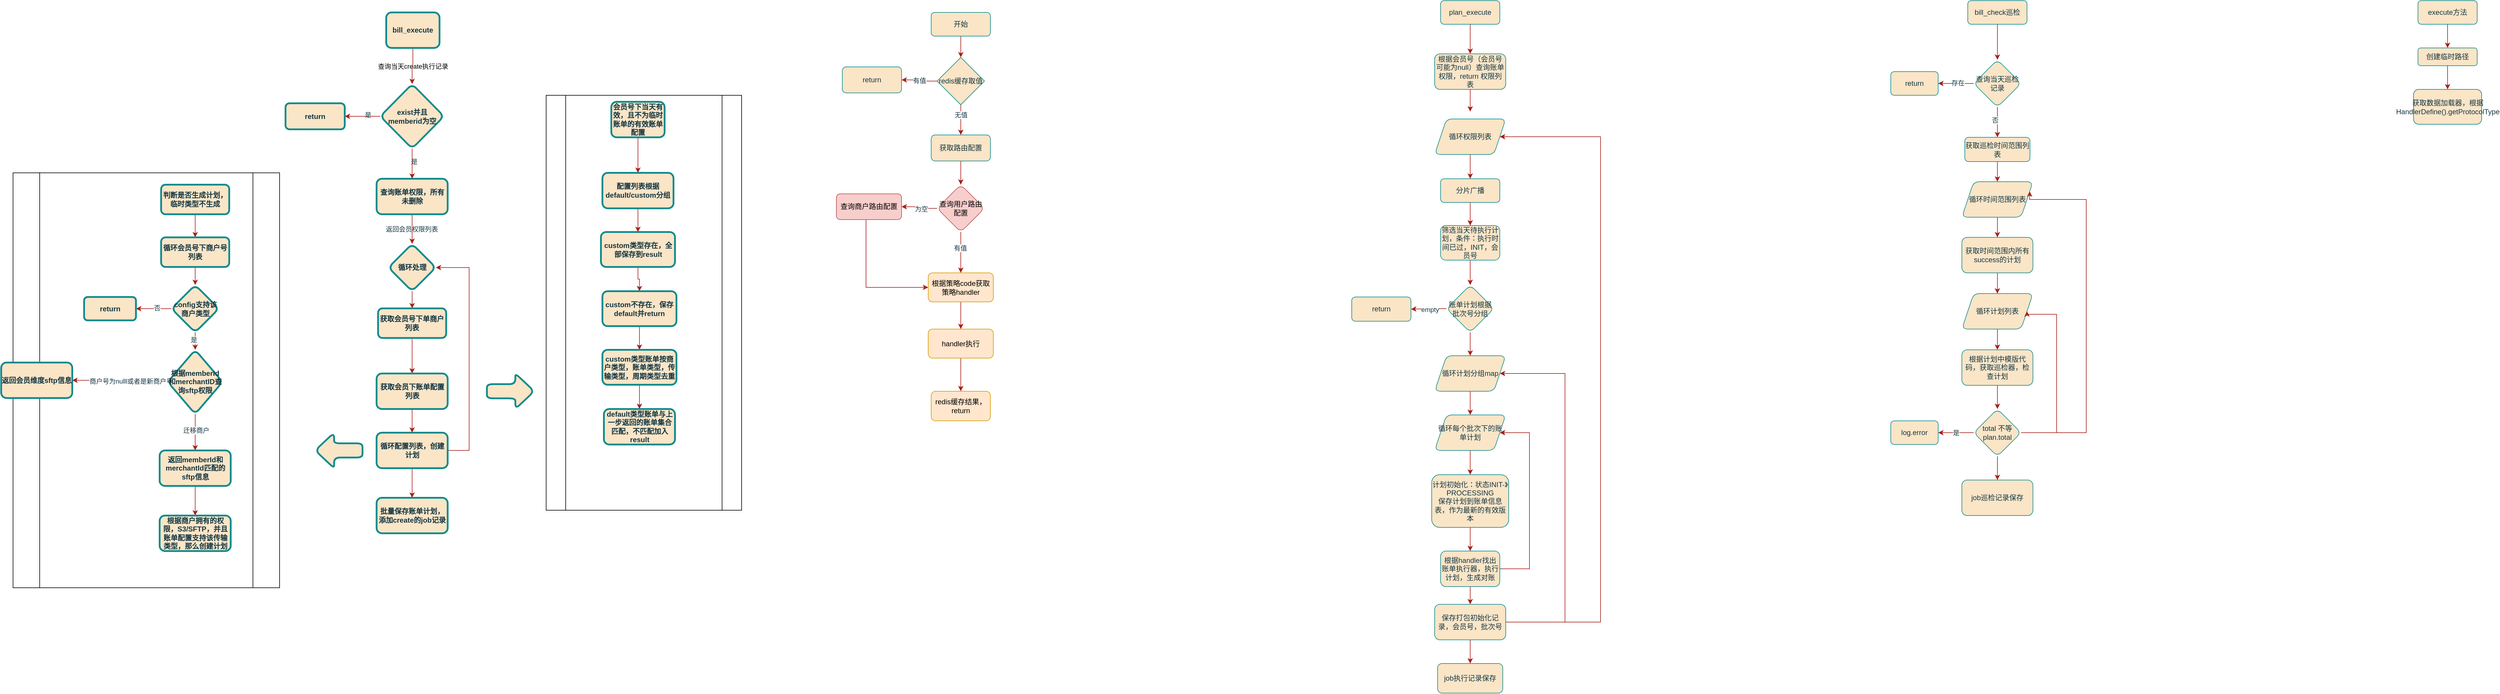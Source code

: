 <mxfile version="20.8.15" type="github">
  <diagram name="Page-1" id="c7558073-3199-34d8-9f00-42111426c3f3">
    <mxGraphModel dx="1026" dy="661" grid="1" gridSize="10" guides="1" tooltips="1" connect="1" arrows="1" fold="1" page="1" pageScale="1" pageWidth="10000" pageHeight="10000" background="none" math="0" shadow="0">
      <root>
        <mxCell id="0" />
        <mxCell id="1" parent="0" />
        <mxCell id="Z9Bw9MqwhjAggTPwWbrQ-98" value="查询当天create执行记录" style="edgeStyle=orthogonalEdgeStyle;rounded=1;orthogonalLoop=1;jettySize=auto;html=1;labelBackgroundColor=none;strokeColor=#A8201A;fontColor=default;" edge="1" parent="1" source="Z9Bw9MqwhjAggTPwWbrQ-96" target="Z9Bw9MqwhjAggTPwWbrQ-97">
          <mxGeometry relative="1" as="geometry" />
        </mxCell>
        <mxCell id="Z9Bw9MqwhjAggTPwWbrQ-96" value="bill_execute" style="whiteSpace=wrap;align=center;verticalAlign=middle;fontStyle=1;strokeWidth=3;fillColor=#FAE5C7;rounded=1;labelBackgroundColor=none;strokeColor=#0F8B8D;fontColor=#143642;" vertex="1" parent="1">
          <mxGeometry x="1240" y="50" width="90" height="60" as="geometry" />
        </mxCell>
        <mxCell id="Z9Bw9MqwhjAggTPwWbrQ-100" value="" style="edgeStyle=orthogonalEdgeStyle;rounded=1;orthogonalLoop=1;jettySize=auto;html=1;labelBackgroundColor=none;strokeColor=#A8201A;fontColor=default;" edge="1" parent="1" source="Z9Bw9MqwhjAggTPwWbrQ-97" target="Z9Bw9MqwhjAggTPwWbrQ-99">
          <mxGeometry relative="1" as="geometry" />
        </mxCell>
        <mxCell id="Z9Bw9MqwhjAggTPwWbrQ-101" value="是" style="edgeLabel;html=1;align=center;verticalAlign=middle;resizable=0;points=[];rounded=1;labelBackgroundColor=none;fontColor=#143642;" vertex="1" connectable="0" parent="Z9Bw9MqwhjAggTPwWbrQ-100">
          <mxGeometry x="-0.295" y="-3" relative="1" as="geometry">
            <mxPoint as="offset" />
          </mxGeometry>
        </mxCell>
        <mxCell id="Z9Bw9MqwhjAggTPwWbrQ-103" value="" style="edgeStyle=orthogonalEdgeStyle;rounded=1;orthogonalLoop=1;jettySize=auto;html=1;labelBackgroundColor=none;strokeColor=#A8201A;fontColor=default;" edge="1" parent="1" source="Z9Bw9MqwhjAggTPwWbrQ-97" target="Z9Bw9MqwhjAggTPwWbrQ-102">
          <mxGeometry relative="1" as="geometry" />
        </mxCell>
        <mxCell id="Z9Bw9MqwhjAggTPwWbrQ-104" value="是" style="edgeLabel;html=1;align=center;verticalAlign=middle;resizable=0;points=[];rounded=1;labelBackgroundColor=none;fontColor=#143642;" vertex="1" connectable="0" parent="Z9Bw9MqwhjAggTPwWbrQ-103">
          <mxGeometry x="-0.152" y="3" relative="1" as="geometry">
            <mxPoint as="offset" />
          </mxGeometry>
        </mxCell>
        <mxCell id="Z9Bw9MqwhjAggTPwWbrQ-97" value="exist并且memberid为空" style="rhombus;whiteSpace=wrap;html=1;fillColor=#FAE5C7;fontStyle=1;strokeWidth=3;rounded=1;labelBackgroundColor=none;strokeColor=#0F8B8D;fontColor=#143642;" vertex="1" parent="1">
          <mxGeometry x="1230" y="171" width="107.5" height="109" as="geometry" />
        </mxCell>
        <mxCell id="Z9Bw9MqwhjAggTPwWbrQ-99" value="return" style="whiteSpace=wrap;html=1;fillColor=#FAE5C7;fontStyle=1;strokeWidth=3;rounded=1;labelBackgroundColor=none;strokeColor=#0F8B8D;fontColor=#143642;" vertex="1" parent="1">
          <mxGeometry x="1070" y="203.5" width="100" height="44" as="geometry" />
        </mxCell>
        <mxCell id="Z9Bw9MqwhjAggTPwWbrQ-106" value="" style="edgeStyle=orthogonalEdgeStyle;rounded=1;orthogonalLoop=1;jettySize=auto;html=1;labelBackgroundColor=none;strokeColor=#A8201A;fontColor=default;" edge="1" parent="1" source="Z9Bw9MqwhjAggTPwWbrQ-102" target="Z9Bw9MqwhjAggTPwWbrQ-105">
          <mxGeometry relative="1" as="geometry" />
        </mxCell>
        <mxCell id="Z9Bw9MqwhjAggTPwWbrQ-111" value="返回会员权限列表" style="edgeLabel;html=1;align=center;verticalAlign=middle;resizable=0;points=[];rounded=1;labelBackgroundColor=none;fontColor=#143642;" vertex="1" connectable="0" parent="Z9Bw9MqwhjAggTPwWbrQ-106">
          <mxGeometry x="-0.02" y="-1" relative="1" as="geometry">
            <mxPoint as="offset" />
          </mxGeometry>
        </mxCell>
        <mxCell id="Z9Bw9MqwhjAggTPwWbrQ-102" value="查询账单权限，所有未删除" style="whiteSpace=wrap;html=1;fillColor=#FAE5C7;fontStyle=1;strokeWidth=3;rounded=1;labelBackgroundColor=none;strokeColor=#0F8B8D;fontColor=#143642;" vertex="1" parent="1">
          <mxGeometry x="1223.75" y="331" width="120" height="60" as="geometry" />
        </mxCell>
        <mxCell id="Z9Bw9MqwhjAggTPwWbrQ-110" value="" style="edgeStyle=orthogonalEdgeStyle;rounded=1;orthogonalLoop=1;jettySize=auto;html=1;labelBackgroundColor=none;strokeColor=#A8201A;fontColor=default;" edge="1" parent="1" source="Z9Bw9MqwhjAggTPwWbrQ-105" target="Z9Bw9MqwhjAggTPwWbrQ-109">
          <mxGeometry relative="1" as="geometry" />
        </mxCell>
        <mxCell id="Z9Bw9MqwhjAggTPwWbrQ-105" value="循环处理" style="rhombus;whiteSpace=wrap;html=1;fillColor=#FAE5C7;fontStyle=1;strokeWidth=3;rounded=1;labelBackgroundColor=none;strokeColor=#0F8B8D;fontColor=#143642;" vertex="1" parent="1">
          <mxGeometry x="1243.75" y="441" width="80" height="80" as="geometry" />
        </mxCell>
        <mxCell id="Z9Bw9MqwhjAggTPwWbrQ-113" value="" style="edgeStyle=orthogonalEdgeStyle;rounded=1;orthogonalLoop=1;jettySize=auto;html=1;labelBackgroundColor=none;strokeColor=#A8201A;fontColor=default;" edge="1" parent="1" source="Z9Bw9MqwhjAggTPwWbrQ-109" target="Z9Bw9MqwhjAggTPwWbrQ-112">
          <mxGeometry relative="1" as="geometry" />
        </mxCell>
        <mxCell id="Z9Bw9MqwhjAggTPwWbrQ-109" value="获取会员号下单商户列表" style="rounded=1;whiteSpace=wrap;html=1;fillColor=#FAE5C7;fontStyle=1;strokeWidth=3;labelBackgroundColor=none;strokeColor=#0F8B8D;fontColor=#143642;" vertex="1" parent="1">
          <mxGeometry x="1226.25" y="550" width="115" height="50" as="geometry" />
        </mxCell>
        <mxCell id="Z9Bw9MqwhjAggTPwWbrQ-157" value="" style="edgeStyle=orthogonalEdgeStyle;rounded=0;orthogonalLoop=1;jettySize=auto;html=1;strokeColor=#A8201A;fontColor=#143642;fillColor=#FAE5C7;" edge="1" parent="1" source="Z9Bw9MqwhjAggTPwWbrQ-112" target="Z9Bw9MqwhjAggTPwWbrQ-156">
          <mxGeometry relative="1" as="geometry" />
        </mxCell>
        <mxCell id="Z9Bw9MqwhjAggTPwWbrQ-112" value="获取会员下账单配置列表" style="rounded=1;whiteSpace=wrap;html=1;fillColor=#FAE5C7;fontStyle=1;strokeWidth=3;labelBackgroundColor=none;strokeColor=#0F8B8D;fontColor=#143642;" vertex="1" parent="1">
          <mxGeometry x="1223.75" y="660" width="120" height="60" as="geometry" />
        </mxCell>
        <mxCell id="Z9Bw9MqwhjAggTPwWbrQ-116" value="" style="edgeStyle=orthogonalEdgeStyle;rounded=0;orthogonalLoop=1;jettySize=auto;html=1;strokeColor=#A8201A;fontColor=#143642;fillColor=#FAE5C7;" edge="1" parent="1" source="Z9Bw9MqwhjAggTPwWbrQ-114">
          <mxGeometry relative="1" as="geometry">
            <mxPoint x="2210" y="126" as="targetPoint" />
          </mxGeometry>
        </mxCell>
        <mxCell id="Z9Bw9MqwhjAggTPwWbrQ-114" value="开始" style="rounded=1;whiteSpace=wrap;html=1;strokeColor=#0F8B8D;fontColor=#143642;fillColor=#FAE5C7;" vertex="1" parent="1">
          <mxGeometry x="2160" y="50" width="100" height="40" as="geometry" />
        </mxCell>
        <mxCell id="Z9Bw9MqwhjAggTPwWbrQ-119" value="有值" style="edgeStyle=orthogonalEdgeStyle;rounded=0;orthogonalLoop=1;jettySize=auto;html=1;strokeColor=#A8201A;fontColor=#143642;fillColor=#FAE5C7;" edge="1" parent="1" source="Z9Bw9MqwhjAggTPwWbrQ-117" target="Z9Bw9MqwhjAggTPwWbrQ-118">
          <mxGeometry relative="1" as="geometry" />
        </mxCell>
        <mxCell id="Z9Bw9MqwhjAggTPwWbrQ-121" value="" style="edgeStyle=orthogonalEdgeStyle;rounded=0;orthogonalLoop=1;jettySize=auto;html=1;strokeColor=#A8201A;fontColor=#143642;fillColor=#FAE5C7;" edge="1" parent="1" source="Z9Bw9MqwhjAggTPwWbrQ-117" target="Z9Bw9MqwhjAggTPwWbrQ-120">
          <mxGeometry relative="1" as="geometry" />
        </mxCell>
        <mxCell id="Z9Bw9MqwhjAggTPwWbrQ-122" value="无值" style="edgeLabel;html=1;align=center;verticalAlign=middle;resizable=0;points=[];fontColor=#143642;" vertex="1" connectable="0" parent="Z9Bw9MqwhjAggTPwWbrQ-121">
          <mxGeometry x="-0.367" relative="1" as="geometry">
            <mxPoint y="1" as="offset" />
          </mxGeometry>
        </mxCell>
        <mxCell id="Z9Bw9MqwhjAggTPwWbrQ-117" value="redis缓存取值" style="rhombus;whiteSpace=wrap;html=1;strokeColor=#0F8B8D;fontColor=#143642;fillColor=#FAE5C7;" vertex="1" parent="1">
          <mxGeometry x="2170" y="126" width="80" height="80" as="geometry" />
        </mxCell>
        <mxCell id="Z9Bw9MqwhjAggTPwWbrQ-118" value="return" style="rounded=1;whiteSpace=wrap;html=1;fillColor=#FAE5C7;strokeColor=#0F8B8D;fontColor=#143642;" vertex="1" parent="1">
          <mxGeometry x="2010" y="142" width="100" height="44" as="geometry" />
        </mxCell>
        <mxCell id="Z9Bw9MqwhjAggTPwWbrQ-125" value="" style="edgeStyle=orthogonalEdgeStyle;rounded=0;orthogonalLoop=1;jettySize=auto;html=1;strokeColor=#A8201A;fontColor=#143642;fillColor=#FAE5C7;" edge="1" parent="1" source="Z9Bw9MqwhjAggTPwWbrQ-120" target="Z9Bw9MqwhjAggTPwWbrQ-124">
          <mxGeometry relative="1" as="geometry" />
        </mxCell>
        <mxCell id="Z9Bw9MqwhjAggTPwWbrQ-120" value="获取路由配置" style="rounded=1;whiteSpace=wrap;html=1;fillColor=#FAE5C7;strokeColor=#0F8B8D;fontColor=#143642;" vertex="1" parent="1">
          <mxGeometry x="2160" y="257" width="100" height="44" as="geometry" />
        </mxCell>
        <mxCell id="Z9Bw9MqwhjAggTPwWbrQ-127" value="" style="edgeStyle=orthogonalEdgeStyle;rounded=0;orthogonalLoop=1;jettySize=auto;html=1;strokeColor=#A8201A;fontColor=#143642;fillColor=#FAE5C7;" edge="1" parent="1" source="Z9Bw9MqwhjAggTPwWbrQ-124" target="Z9Bw9MqwhjAggTPwWbrQ-126">
          <mxGeometry relative="1" as="geometry" />
        </mxCell>
        <mxCell id="Z9Bw9MqwhjAggTPwWbrQ-128" value="有值" style="edgeLabel;html=1;align=center;verticalAlign=middle;resizable=0;points=[];fontColor=#143642;" vertex="1" connectable="0" parent="Z9Bw9MqwhjAggTPwWbrQ-127">
          <mxGeometry x="-0.261" y="-1" relative="1" as="geometry">
            <mxPoint y="1" as="offset" />
          </mxGeometry>
        </mxCell>
        <mxCell id="Z9Bw9MqwhjAggTPwWbrQ-130" value="" style="edgeStyle=orthogonalEdgeStyle;rounded=0;orthogonalLoop=1;jettySize=auto;html=1;strokeColor=#A8201A;fontColor=#143642;fillColor=#FAE5C7;" edge="1" parent="1" source="Z9Bw9MqwhjAggTPwWbrQ-124" target="Z9Bw9MqwhjAggTPwWbrQ-129">
          <mxGeometry relative="1" as="geometry" />
        </mxCell>
        <mxCell id="Z9Bw9MqwhjAggTPwWbrQ-131" value="为空" style="edgeLabel;html=1;align=center;verticalAlign=middle;resizable=0;points=[];fontColor=#143642;" vertex="1" connectable="0" parent="Z9Bw9MqwhjAggTPwWbrQ-130">
          <mxGeometry x="-0.133" y="1" relative="1" as="geometry">
            <mxPoint as="offset" />
          </mxGeometry>
        </mxCell>
        <mxCell id="Z9Bw9MqwhjAggTPwWbrQ-124" value="查询用户路由配置" style="rhombus;whiteSpace=wrap;html=1;fillColor=#f8cecc;strokeColor=#b85450;rounded=1;" vertex="1" parent="1">
          <mxGeometry x="2170" y="341" width="80" height="80" as="geometry" />
        </mxCell>
        <mxCell id="Z9Bw9MqwhjAggTPwWbrQ-137" value="" style="edgeStyle=orthogonalEdgeStyle;rounded=0;orthogonalLoop=1;jettySize=auto;html=1;strokeColor=#A8201A;fontColor=#143642;fillColor=#FAE5C7;" edge="1" parent="1" source="Z9Bw9MqwhjAggTPwWbrQ-126" target="Z9Bw9MqwhjAggTPwWbrQ-136">
          <mxGeometry relative="1" as="geometry" />
        </mxCell>
        <mxCell id="Z9Bw9MqwhjAggTPwWbrQ-126" value="根据策略code获取策略handler" style="whiteSpace=wrap;html=1;fillColor=#ffe6cc;strokeColor=#d79b00;rounded=1;" vertex="1" parent="1">
          <mxGeometry x="2155" y="490" width="110" height="49" as="geometry" />
        </mxCell>
        <mxCell id="Z9Bw9MqwhjAggTPwWbrQ-133" value="" style="edgeStyle=orthogonalEdgeStyle;rounded=0;orthogonalLoop=1;jettySize=auto;html=1;strokeColor=#A8201A;fontColor=#143642;fillColor=#FAE5C7;entryX=0;entryY=0.5;entryDx=0;entryDy=0;" edge="1" parent="1" source="Z9Bw9MqwhjAggTPwWbrQ-129" target="Z9Bw9MqwhjAggTPwWbrQ-126">
          <mxGeometry relative="1" as="geometry">
            <mxPoint x="2055" y="540" as="targetPoint" />
            <Array as="points">
              <mxPoint x="2050" y="515" />
            </Array>
          </mxGeometry>
        </mxCell>
        <mxCell id="Z9Bw9MqwhjAggTPwWbrQ-129" value="查询商户路由配置" style="whiteSpace=wrap;html=1;fillColor=#f8cecc;strokeColor=#b85450;rounded=1;" vertex="1" parent="1">
          <mxGeometry x="2000" y="356.5" width="110" height="43.5" as="geometry" />
        </mxCell>
        <mxCell id="Z9Bw9MqwhjAggTPwWbrQ-139" value="" style="edgeStyle=orthogonalEdgeStyle;rounded=0;orthogonalLoop=1;jettySize=auto;html=1;strokeColor=#A8201A;fontColor=#143642;fillColor=#FAE5C7;" edge="1" parent="1" source="Z9Bw9MqwhjAggTPwWbrQ-136" target="Z9Bw9MqwhjAggTPwWbrQ-138">
          <mxGeometry relative="1" as="geometry" />
        </mxCell>
        <mxCell id="Z9Bw9MqwhjAggTPwWbrQ-136" value="handler执行" style="whiteSpace=wrap;html=1;fillColor=#ffe6cc;strokeColor=#d79b00;rounded=1;" vertex="1" parent="1">
          <mxGeometry x="2155" y="585" width="110" height="49" as="geometry" />
        </mxCell>
        <mxCell id="Z9Bw9MqwhjAggTPwWbrQ-138" value="redis缓存结果，return" style="rounded=1;whiteSpace=wrap;html=1;fillColor=#ffe6cc;strokeColor=#d79b00;" vertex="1" parent="1">
          <mxGeometry x="2160" y="690" width="100" height="50" as="geometry" />
        </mxCell>
        <mxCell id="Z9Bw9MqwhjAggTPwWbrQ-140" value="" style="shape=singleArrow;whiteSpace=wrap;html=1;arrowWidth=0.4;arrowSize=0.4;fillColor=#FAE5C7;strokeColor=#0F8B8D;fontColor=#143642;rounded=1;fontStyle=1;strokeWidth=3;labelBackgroundColor=none;" vertex="1" parent="1">
          <mxGeometry x="1410" y="660" width="80" height="60" as="geometry" />
        </mxCell>
        <mxCell id="Z9Bw9MqwhjAggTPwWbrQ-143" value="" style="shape=process;whiteSpace=wrap;html=1;backgroundOutline=1;" vertex="1" parent="1">
          <mxGeometry x="1510" y="190" width="330" height="701" as="geometry" />
        </mxCell>
        <mxCell id="Z9Bw9MqwhjAggTPwWbrQ-147" value="" style="edgeStyle=orthogonalEdgeStyle;rounded=0;orthogonalLoop=1;jettySize=auto;html=1;strokeColor=#A8201A;fontColor=#143642;fillColor=#FAE5C7;" edge="1" parent="1" source="Z9Bw9MqwhjAggTPwWbrQ-145" target="Z9Bw9MqwhjAggTPwWbrQ-146">
          <mxGeometry relative="1" as="geometry" />
        </mxCell>
        <mxCell id="Z9Bw9MqwhjAggTPwWbrQ-145" value="会员号下当天有效，且不为临时账单的有效账单配置" style="whiteSpace=wrap;align=center;verticalAlign=middle;fontStyle=1;strokeWidth=3;fillColor=#FAE5C7;rounded=1;labelBackgroundColor=none;strokeColor=#0F8B8D;fontColor=#143642;" vertex="1" parent="1">
          <mxGeometry x="1620" y="201" width="90" height="60" as="geometry" />
        </mxCell>
        <mxCell id="Z9Bw9MqwhjAggTPwWbrQ-149" value="" style="edgeStyle=orthogonalEdgeStyle;rounded=0;orthogonalLoop=1;jettySize=auto;html=1;strokeColor=#A8201A;fontColor=#143642;fillColor=#FAE5C7;" edge="1" parent="1" source="Z9Bw9MqwhjAggTPwWbrQ-146" target="Z9Bw9MqwhjAggTPwWbrQ-148">
          <mxGeometry relative="1" as="geometry" />
        </mxCell>
        <mxCell id="Z9Bw9MqwhjAggTPwWbrQ-146" value="配置列表根据default/custom分组" style="whiteSpace=wrap;html=1;fillColor=#FAE5C7;strokeColor=#0F8B8D;fontColor=#143642;fontStyle=1;strokeWidth=3;rounded=1;labelBackgroundColor=none;" vertex="1" parent="1">
          <mxGeometry x="1605" y="321" width="120" height="60" as="geometry" />
        </mxCell>
        <mxCell id="Z9Bw9MqwhjAggTPwWbrQ-151" value="" style="edgeStyle=orthogonalEdgeStyle;rounded=0;orthogonalLoop=1;jettySize=auto;html=1;strokeColor=#A8201A;fontColor=#143642;fillColor=#FAE5C7;" edge="1" parent="1" source="Z9Bw9MqwhjAggTPwWbrQ-148" target="Z9Bw9MqwhjAggTPwWbrQ-150">
          <mxGeometry relative="1" as="geometry" />
        </mxCell>
        <mxCell id="Z9Bw9MqwhjAggTPwWbrQ-148" value="custom类型存在，全部保存到result" style="whiteSpace=wrap;html=1;fillColor=#FAE5C7;strokeColor=#0F8B8D;fontColor=#143642;fontStyle=1;strokeWidth=3;rounded=1;labelBackgroundColor=none;" vertex="1" parent="1">
          <mxGeometry x="1602.5" y="421" width="125" height="59" as="geometry" />
        </mxCell>
        <mxCell id="Z9Bw9MqwhjAggTPwWbrQ-153" value="" style="edgeStyle=orthogonalEdgeStyle;rounded=0;orthogonalLoop=1;jettySize=auto;html=1;strokeColor=#A8201A;fontColor=#143642;fillColor=#FAE5C7;" edge="1" parent="1" source="Z9Bw9MqwhjAggTPwWbrQ-150" target="Z9Bw9MqwhjAggTPwWbrQ-152">
          <mxGeometry relative="1" as="geometry" />
        </mxCell>
        <mxCell id="Z9Bw9MqwhjAggTPwWbrQ-150" value="custom不存在，保存default并return" style="whiteSpace=wrap;html=1;fillColor=#FAE5C7;strokeColor=#0F8B8D;fontColor=#143642;fontStyle=1;strokeWidth=3;rounded=1;labelBackgroundColor=none;" vertex="1" parent="1">
          <mxGeometry x="1605" y="521" width="125" height="59" as="geometry" />
        </mxCell>
        <mxCell id="Z9Bw9MqwhjAggTPwWbrQ-155" value="" style="edgeStyle=orthogonalEdgeStyle;rounded=0;orthogonalLoop=1;jettySize=auto;html=1;strokeColor=#A8201A;fontColor=#143642;fillColor=#FAE5C7;" edge="1" parent="1" source="Z9Bw9MqwhjAggTPwWbrQ-152" target="Z9Bw9MqwhjAggTPwWbrQ-154">
          <mxGeometry relative="1" as="geometry" />
        </mxCell>
        <mxCell id="Z9Bw9MqwhjAggTPwWbrQ-152" value="custom类型账单按商户类型，账单类型，传输类型，周期类型去重" style="whiteSpace=wrap;html=1;fillColor=#FAE5C7;strokeColor=#0F8B8D;fontColor=#143642;fontStyle=1;strokeWidth=3;rounded=1;labelBackgroundColor=none;" vertex="1" parent="1">
          <mxGeometry x="1605" y="620" width="125" height="59" as="geometry" />
        </mxCell>
        <mxCell id="Z9Bw9MqwhjAggTPwWbrQ-154" value="default类型账单与上一步返回的账单集合匹配，不匹配加入result" style="rounded=1;whiteSpace=wrap;html=1;fillColor=#FAE5C7;strokeColor=#0F8B8D;fontColor=#143642;fontStyle=1;strokeWidth=3;labelBackgroundColor=none;" vertex="1" parent="1">
          <mxGeometry x="1607.5" y="720" width="120" height="60" as="geometry" />
        </mxCell>
        <mxCell id="Z9Bw9MqwhjAggTPwWbrQ-159" value="" style="edgeStyle=orthogonalEdgeStyle;rounded=0;orthogonalLoop=1;jettySize=auto;html=1;strokeColor=#A8201A;fontColor=#143642;fillColor=#FAE5C7;" edge="1" parent="1" source="Z9Bw9MqwhjAggTPwWbrQ-156" target="Z9Bw9MqwhjAggTPwWbrQ-158">
          <mxGeometry relative="1" as="geometry" />
        </mxCell>
        <mxCell id="Z9Bw9MqwhjAggTPwWbrQ-199" value="" style="edgeStyle=orthogonalEdgeStyle;rounded=0;orthogonalLoop=1;jettySize=auto;html=1;strokeColor=#A8201A;fontColor=#143642;fillColor=#FAE5C7;entryX=1;entryY=0.5;entryDx=0;entryDy=0;" edge="1" parent="1" source="Z9Bw9MqwhjAggTPwWbrQ-156" target="Z9Bw9MqwhjAggTPwWbrQ-105">
          <mxGeometry relative="1" as="geometry">
            <mxPoint x="1370" y="510" as="targetPoint" />
            <Array as="points">
              <mxPoint x="1380" y="790" />
              <mxPoint x="1380" y="481" />
            </Array>
          </mxGeometry>
        </mxCell>
        <mxCell id="Z9Bw9MqwhjAggTPwWbrQ-156" value="循环配置列表，创建计划" style="rounded=1;whiteSpace=wrap;html=1;fillColor=#FAE5C7;strokeColor=#0F8B8D;fontColor=#143642;fontStyle=1;strokeWidth=3;labelBackgroundColor=none;" vertex="1" parent="1">
          <mxGeometry x="1223.75" y="760" width="120" height="60" as="geometry" />
        </mxCell>
        <mxCell id="Z9Bw9MqwhjAggTPwWbrQ-158" value="批量保存账单计划，添加create的job记录" style="rounded=1;whiteSpace=wrap;html=1;fillColor=#FAE5C7;strokeColor=#0F8B8D;fontColor=#143642;fontStyle=1;strokeWidth=3;labelBackgroundColor=none;" vertex="1" parent="1">
          <mxGeometry x="1223.75" y="870" width="120" height="60" as="geometry" />
        </mxCell>
        <mxCell id="Z9Bw9MqwhjAggTPwWbrQ-160" value="" style="shape=singleArrow;whiteSpace=wrap;html=1;arrowWidth=0.4;arrowSize=0.4;fillColor=#FAE5C7;strokeColor=#0F8B8D;fontColor=#143642;rounded=1;fontStyle=1;strokeWidth=3;labelBackgroundColor=none;direction=west;" vertex="1" parent="1">
          <mxGeometry x="1120" y="760" width="80" height="60" as="geometry" />
        </mxCell>
        <mxCell id="Z9Bw9MqwhjAggTPwWbrQ-161" value="" style="shape=process;whiteSpace=wrap;html=1;backgroundOutline=1;" vertex="1" parent="1">
          <mxGeometry x="610" y="321" width="450" height="701" as="geometry" />
        </mxCell>
        <mxCell id="Z9Bw9MqwhjAggTPwWbrQ-165" value="" style="edgeStyle=orthogonalEdgeStyle;rounded=0;orthogonalLoop=1;jettySize=auto;html=1;strokeColor=#A8201A;fontColor=#143642;fillColor=#FAE5C7;" edge="1" parent="1" source="Z9Bw9MqwhjAggTPwWbrQ-163" target="Z9Bw9MqwhjAggTPwWbrQ-164">
          <mxGeometry relative="1" as="geometry" />
        </mxCell>
        <mxCell id="Z9Bw9MqwhjAggTPwWbrQ-163" value="判断是否生成计划，临时类型不生成" style="rounded=1;whiteSpace=wrap;html=1;fillColor=#FAE5C7;fontStyle=1;strokeWidth=3;labelBackgroundColor=none;strokeColor=#0F8B8D;fontColor=#143642;" vertex="1" parent="1">
          <mxGeometry x="860" y="341" width="115" height="50" as="geometry" />
        </mxCell>
        <mxCell id="Z9Bw9MqwhjAggTPwWbrQ-167" value="" style="edgeStyle=orthogonalEdgeStyle;rounded=0;orthogonalLoop=1;jettySize=auto;html=1;strokeColor=#A8201A;fontColor=#143642;fillColor=#FAE5C7;" edge="1" parent="1" source="Z9Bw9MqwhjAggTPwWbrQ-164" target="Z9Bw9MqwhjAggTPwWbrQ-166">
          <mxGeometry relative="1" as="geometry" />
        </mxCell>
        <mxCell id="Z9Bw9MqwhjAggTPwWbrQ-164" value="循环会员号下商户号列表" style="rounded=1;whiteSpace=wrap;html=1;fillColor=#FAE5C7;fontStyle=1;strokeWidth=3;labelBackgroundColor=none;strokeColor=#0F8B8D;fontColor=#143642;" vertex="1" parent="1">
          <mxGeometry x="860" y="430" width="115" height="50" as="geometry" />
        </mxCell>
        <mxCell id="Z9Bw9MqwhjAggTPwWbrQ-169" value="" style="edgeStyle=orthogonalEdgeStyle;rounded=0;orthogonalLoop=1;jettySize=auto;html=1;strokeColor=#A8201A;fontColor=#143642;fillColor=#FAE5C7;" edge="1" parent="1" source="Z9Bw9MqwhjAggTPwWbrQ-166" target="Z9Bw9MqwhjAggTPwWbrQ-168">
          <mxGeometry relative="1" as="geometry" />
        </mxCell>
        <mxCell id="Z9Bw9MqwhjAggTPwWbrQ-170" value="否" style="edgeLabel;html=1;align=center;verticalAlign=middle;resizable=0;points=[];fontColor=#143642;" vertex="1" connectable="0" parent="Z9Bw9MqwhjAggTPwWbrQ-169">
          <mxGeometry x="-0.151" y="-2" relative="1" as="geometry">
            <mxPoint x="1" as="offset" />
          </mxGeometry>
        </mxCell>
        <mxCell id="Z9Bw9MqwhjAggTPwWbrQ-172" value="" style="edgeStyle=orthogonalEdgeStyle;rounded=0;orthogonalLoop=1;jettySize=auto;html=1;strokeColor=#A8201A;fontColor=#143642;fillColor=#FAE5C7;" edge="1" parent="1" source="Z9Bw9MqwhjAggTPwWbrQ-166" target="Z9Bw9MqwhjAggTPwWbrQ-171">
          <mxGeometry relative="1" as="geometry" />
        </mxCell>
        <mxCell id="Z9Bw9MqwhjAggTPwWbrQ-173" value="是" style="edgeLabel;html=1;align=center;verticalAlign=middle;resizable=0;points=[];fontColor=#143642;" vertex="1" connectable="0" parent="Z9Bw9MqwhjAggTPwWbrQ-172">
          <mxGeometry x="-0.146" y="-3" relative="1" as="geometry">
            <mxPoint as="offset" />
          </mxGeometry>
        </mxCell>
        <mxCell id="Z9Bw9MqwhjAggTPwWbrQ-166" value="config支持该商户类型" style="rhombus;whiteSpace=wrap;html=1;fillColor=#FAE5C7;strokeColor=#0F8B8D;fontColor=#143642;rounded=1;fontStyle=1;strokeWidth=3;labelBackgroundColor=none;" vertex="1" parent="1">
          <mxGeometry x="877.5" y="510.5" width="80" height="80" as="geometry" />
        </mxCell>
        <mxCell id="Z9Bw9MqwhjAggTPwWbrQ-168" value="return" style="rounded=1;whiteSpace=wrap;html=1;fillColor=#FAE5C7;strokeColor=#0F8B8D;fontColor=#143642;fontStyle=1;strokeWidth=3;labelBackgroundColor=none;" vertex="1" parent="1">
          <mxGeometry x="730" y="530.75" width="87.5" height="39.5" as="geometry" />
        </mxCell>
        <mxCell id="Z9Bw9MqwhjAggTPwWbrQ-175" value="" style="edgeStyle=orthogonalEdgeStyle;rounded=0;orthogonalLoop=1;jettySize=auto;html=1;strokeColor=#A8201A;fontColor=#143642;fillColor=#FAE5C7;" edge="1" parent="1" source="Z9Bw9MqwhjAggTPwWbrQ-171" target="Z9Bw9MqwhjAggTPwWbrQ-174">
          <mxGeometry relative="1" as="geometry" />
        </mxCell>
        <mxCell id="Z9Bw9MqwhjAggTPwWbrQ-176" value="商户号为nulll或者是新商户号" style="edgeLabel;html=1;align=center;verticalAlign=middle;resizable=0;points=[];fontColor=#143642;" vertex="1" connectable="0" parent="Z9Bw9MqwhjAggTPwWbrQ-175">
          <mxGeometry x="-0.237" y="-2" relative="1" as="geometry">
            <mxPoint as="offset" />
          </mxGeometry>
        </mxCell>
        <mxCell id="Z9Bw9MqwhjAggTPwWbrQ-178" value="" style="edgeStyle=orthogonalEdgeStyle;rounded=0;orthogonalLoop=1;jettySize=auto;html=1;strokeColor=#A8201A;fontColor=#143642;fillColor=#FAE5C7;" edge="1" parent="1" source="Z9Bw9MqwhjAggTPwWbrQ-171" target="Z9Bw9MqwhjAggTPwWbrQ-177">
          <mxGeometry relative="1" as="geometry" />
        </mxCell>
        <mxCell id="Z9Bw9MqwhjAggTPwWbrQ-179" value="迁移商户" style="edgeLabel;html=1;align=center;verticalAlign=middle;resizable=0;points=[];fontColor=#143642;" vertex="1" connectable="0" parent="Z9Bw9MqwhjAggTPwWbrQ-178">
          <mxGeometry x="-0.107" y="1" relative="1" as="geometry">
            <mxPoint as="offset" />
          </mxGeometry>
        </mxCell>
        <mxCell id="Z9Bw9MqwhjAggTPwWbrQ-171" value="根据memberId和merchantID查询sftp权限" style="rhombus;whiteSpace=wrap;html=1;fillColor=#FAE5C7;strokeColor=#0F8B8D;fontColor=#143642;rounded=1;fontStyle=1;strokeWidth=3;labelBackgroundColor=none;" vertex="1" parent="1">
          <mxGeometry x="871.25" y="620" width="92.5" height="108.5" as="geometry" />
        </mxCell>
        <mxCell id="Z9Bw9MqwhjAggTPwWbrQ-174" value="返回会员维度sftp信息" style="whiteSpace=wrap;html=1;fillColor=#FAE5C7;strokeColor=#0F8B8D;fontColor=#143642;rounded=1;fontStyle=1;strokeWidth=3;labelBackgroundColor=none;" vertex="1" parent="1">
          <mxGeometry x="590" y="641.5" width="120" height="60" as="geometry" />
        </mxCell>
        <mxCell id="Z9Bw9MqwhjAggTPwWbrQ-181" value="" style="edgeStyle=orthogonalEdgeStyle;rounded=0;orthogonalLoop=1;jettySize=auto;html=1;strokeColor=#A8201A;fontColor=#143642;fillColor=#FAE5C7;" edge="1" parent="1" source="Z9Bw9MqwhjAggTPwWbrQ-177" target="Z9Bw9MqwhjAggTPwWbrQ-180">
          <mxGeometry relative="1" as="geometry" />
        </mxCell>
        <mxCell id="Z9Bw9MqwhjAggTPwWbrQ-177" value="返回memberId和merchantId匹配的sftp信息" style="rounded=1;whiteSpace=wrap;html=1;fillColor=#FAE5C7;strokeColor=#0F8B8D;fontColor=#143642;fontStyle=1;strokeWidth=3;labelBackgroundColor=none;" vertex="1" parent="1">
          <mxGeometry x="857.5" y="790" width="120" height="60" as="geometry" />
        </mxCell>
        <mxCell id="Z9Bw9MqwhjAggTPwWbrQ-180" value="根据商户拥有的权限，S3/SFTP，并且账单配置支持该传输类型，那么创建计划" style="whiteSpace=wrap;html=1;fillColor=#FAE5C7;strokeColor=#0F8B8D;fontColor=#143642;rounded=1;fontStyle=1;strokeWidth=3;labelBackgroundColor=none;" vertex="1" parent="1">
          <mxGeometry x="857.5" y="900" width="120" height="60" as="geometry" />
        </mxCell>
        <mxCell id="Z9Bw9MqwhjAggTPwWbrQ-184" value="" style="edgeStyle=orthogonalEdgeStyle;rounded=0;orthogonalLoop=1;jettySize=auto;html=1;strokeColor=#A8201A;fontColor=#143642;fillColor=#FAE5C7;" edge="1" parent="1" source="Z9Bw9MqwhjAggTPwWbrQ-182" target="Z9Bw9MqwhjAggTPwWbrQ-183">
          <mxGeometry relative="1" as="geometry" />
        </mxCell>
        <mxCell id="Z9Bw9MqwhjAggTPwWbrQ-182" value="plan_execute" style="rounded=1;whiteSpace=wrap;html=1;strokeColor=#0F8B8D;fontColor=#143642;fillColor=#FAE5C7;" vertex="1" parent="1">
          <mxGeometry x="3020" y="30" width="100" height="40" as="geometry" />
        </mxCell>
        <mxCell id="Z9Bw9MqwhjAggTPwWbrQ-186" value="" style="edgeStyle=orthogonalEdgeStyle;rounded=0;orthogonalLoop=1;jettySize=auto;html=1;strokeColor=#A8201A;fontColor=#143642;fillColor=#FAE5C7;" edge="1" parent="1" source="Z9Bw9MqwhjAggTPwWbrQ-183">
          <mxGeometry relative="1" as="geometry">
            <mxPoint x="3070" y="217.5" as="targetPoint" />
          </mxGeometry>
        </mxCell>
        <mxCell id="Z9Bw9MqwhjAggTPwWbrQ-183" value="根据会员号（会员号可能为null）查询账单权限，return 权限列表" style="rounded=1;whiteSpace=wrap;html=1;fillColor=#FAE5C7;strokeColor=#0F8B8D;fontColor=#143642;" vertex="1" parent="1">
          <mxGeometry x="3010" y="120" width="120" height="60" as="geometry" />
        </mxCell>
        <mxCell id="Z9Bw9MqwhjAggTPwWbrQ-217" style="edgeStyle=orthogonalEdgeStyle;rounded=0;orthogonalLoop=1;jettySize=auto;html=1;exitX=0.5;exitY=1;exitDx=0;exitDy=0;entryX=0.5;entryY=0;entryDx=0;entryDy=0;strokeColor=#A8201A;fontColor=#143642;fillColor=#FAE5C7;" edge="1" parent="1" source="Z9Bw9MqwhjAggTPwWbrQ-187" target="Z9Bw9MqwhjAggTPwWbrQ-190">
          <mxGeometry relative="1" as="geometry" />
        </mxCell>
        <mxCell id="Z9Bw9MqwhjAggTPwWbrQ-187" value="分片广播" style="rounded=1;whiteSpace=wrap;html=1;fillColor=#FAE5C7;strokeColor=#0F8B8D;fontColor=#143642;" vertex="1" parent="1">
          <mxGeometry x="3020" y="331" width="100" height="40" as="geometry" />
        </mxCell>
        <mxCell id="Z9Bw9MqwhjAggTPwWbrQ-204" style="edgeStyle=orthogonalEdgeStyle;rounded=0;orthogonalLoop=1;jettySize=auto;html=1;exitX=0.5;exitY=1;exitDx=0;exitDy=0;strokeColor=#A8201A;fontColor=#143642;fillColor=#FAE5C7;" edge="1" parent="1" source="Z9Bw9MqwhjAggTPwWbrQ-190" target="Z9Bw9MqwhjAggTPwWbrQ-193">
          <mxGeometry relative="1" as="geometry" />
        </mxCell>
        <mxCell id="Z9Bw9MqwhjAggTPwWbrQ-190" value="筛选当天待执行计划，条件：执行时间已过，INIT，会员号" style="rounded=1;whiteSpace=wrap;html=1;fillColor=#FAE5C7;strokeColor=#0F8B8D;fontColor=#143642;" vertex="1" parent="1">
          <mxGeometry x="3020" y="410" width="100" height="58.5" as="geometry" />
        </mxCell>
        <mxCell id="Z9Bw9MqwhjAggTPwWbrQ-195" value="" style="edgeStyle=orthogonalEdgeStyle;rounded=0;orthogonalLoop=1;jettySize=auto;html=1;strokeColor=#A8201A;fontColor=#143642;fillColor=#FAE5C7;" edge="1" parent="1" source="Z9Bw9MqwhjAggTPwWbrQ-193" target="Z9Bw9MqwhjAggTPwWbrQ-194">
          <mxGeometry relative="1" as="geometry" />
        </mxCell>
        <mxCell id="Z9Bw9MqwhjAggTPwWbrQ-196" value="empty" style="edgeLabel;html=1;align=center;verticalAlign=middle;resizable=0;points=[];fontColor=#143642;" vertex="1" connectable="0" parent="Z9Bw9MqwhjAggTPwWbrQ-195">
          <mxGeometry x="-0.067" y="1" relative="1" as="geometry">
            <mxPoint as="offset" />
          </mxGeometry>
        </mxCell>
        <mxCell id="Z9Bw9MqwhjAggTPwWbrQ-206" value="" style="edgeStyle=orthogonalEdgeStyle;rounded=0;orthogonalLoop=1;jettySize=auto;html=1;strokeColor=#A8201A;fontColor=#143642;fillColor=#FAE5C7;" edge="1" parent="1" source="Z9Bw9MqwhjAggTPwWbrQ-193" target="Z9Bw9MqwhjAggTPwWbrQ-205">
          <mxGeometry relative="1" as="geometry" />
        </mxCell>
        <mxCell id="Z9Bw9MqwhjAggTPwWbrQ-193" value="账单计划根据批次号分组" style="rhombus;whiteSpace=wrap;html=1;fillColor=#FAE5C7;strokeColor=#0F8B8D;fontColor=#143642;rounded=1;" vertex="1" parent="1">
          <mxGeometry x="3030" y="510.5" width="80" height="80" as="geometry" />
        </mxCell>
        <mxCell id="Z9Bw9MqwhjAggTPwWbrQ-194" value="return" style="whiteSpace=wrap;html=1;fillColor=#FAE5C7;strokeColor=#0F8B8D;fontColor=#143642;rounded=1;" vertex="1" parent="1">
          <mxGeometry x="2870" y="530.75" width="100" height="41" as="geometry" />
        </mxCell>
        <mxCell id="Z9Bw9MqwhjAggTPwWbrQ-219" value="" style="edgeStyle=orthogonalEdgeStyle;rounded=0;orthogonalLoop=1;jettySize=auto;html=1;strokeColor=#A8201A;fontColor=#143642;fillColor=#FAE5C7;" edge="1" parent="1" source="Z9Bw9MqwhjAggTPwWbrQ-205" target="Z9Bw9MqwhjAggTPwWbrQ-218">
          <mxGeometry relative="1" as="geometry" />
        </mxCell>
        <mxCell id="Z9Bw9MqwhjAggTPwWbrQ-205" value="循环计划分组map" style="shape=parallelogram;perimeter=parallelogramPerimeter;whiteSpace=wrap;html=1;fixedSize=1;fillColor=#FAE5C7;strokeColor=#0F8B8D;fontColor=#143642;rounded=1;" vertex="1" parent="1">
          <mxGeometry x="3010" y="630" width="120" height="60" as="geometry" />
        </mxCell>
        <mxCell id="Z9Bw9MqwhjAggTPwWbrQ-216" style="edgeStyle=orthogonalEdgeStyle;rounded=0;orthogonalLoop=1;jettySize=auto;html=1;exitX=0.5;exitY=1;exitDx=0;exitDy=0;entryX=0.5;entryY=0;entryDx=0;entryDy=0;strokeColor=#A8201A;fontColor=#143642;fillColor=#FAE5C7;" edge="1" parent="1" source="Z9Bw9MqwhjAggTPwWbrQ-207" target="Z9Bw9MqwhjAggTPwWbrQ-187">
          <mxGeometry relative="1" as="geometry" />
        </mxCell>
        <mxCell id="Z9Bw9MqwhjAggTPwWbrQ-207" value="循环权限列表" style="shape=parallelogram;perimeter=parallelogramPerimeter;whiteSpace=wrap;html=1;fixedSize=1;fillColor=#FAE5C7;strokeColor=#0F8B8D;fontColor=#143642;rounded=1;" vertex="1" parent="1">
          <mxGeometry x="3010" y="230" width="120" height="60" as="geometry" />
        </mxCell>
        <mxCell id="Z9Bw9MqwhjAggTPwWbrQ-221" style="edgeStyle=orthogonalEdgeStyle;rounded=0;orthogonalLoop=1;jettySize=auto;html=1;exitX=0.5;exitY=1;exitDx=0;exitDy=0;entryX=0.5;entryY=0;entryDx=0;entryDy=0;strokeColor=#A8201A;fontColor=#143642;fillColor=#FAE5C7;" edge="1" parent="1" source="Z9Bw9MqwhjAggTPwWbrQ-218" target="Z9Bw9MqwhjAggTPwWbrQ-220">
          <mxGeometry relative="1" as="geometry">
            <Array as="points">
              <mxPoint x="3070" y="831" />
            </Array>
          </mxGeometry>
        </mxCell>
        <mxCell id="Z9Bw9MqwhjAggTPwWbrQ-218" value="循环每个批次下的账单计划" style="shape=parallelogram;perimeter=parallelogramPerimeter;whiteSpace=wrap;html=1;fixedSize=1;fillColor=#FAE5C7;strokeColor=#0F8B8D;fontColor=#143642;rounded=1;" vertex="1" parent="1">
          <mxGeometry x="3010" y="730" width="120" height="60" as="geometry" />
        </mxCell>
        <mxCell id="Z9Bw9MqwhjAggTPwWbrQ-223" value="" style="edgeStyle=orthogonalEdgeStyle;rounded=0;orthogonalLoop=1;jettySize=auto;html=1;strokeColor=#A8201A;fontColor=#143642;fillColor=#FAE5C7;" edge="1" parent="1" source="Z9Bw9MqwhjAggTPwWbrQ-220" target="Z9Bw9MqwhjAggTPwWbrQ-222">
          <mxGeometry relative="1" as="geometry" />
        </mxCell>
        <mxCell id="Z9Bw9MqwhjAggTPwWbrQ-220" value="计划初始化：状态INIT-》PROCESSING&lt;br&gt;保存计划到账单信息表，作为最新的有效版本" style="rounded=1;whiteSpace=wrap;html=1;fillColor=#FAE5C7;strokeColor=#0F8B8D;fontColor=#143642;" vertex="1" parent="1">
          <mxGeometry x="3005" y="831" width="130" height="89" as="geometry" />
        </mxCell>
        <mxCell id="Z9Bw9MqwhjAggTPwWbrQ-224" style="edgeStyle=orthogonalEdgeStyle;rounded=0;orthogonalLoop=1;jettySize=auto;html=1;exitX=1;exitY=0.5;exitDx=0;exitDy=0;entryX=1;entryY=0.5;entryDx=0;entryDy=0;strokeColor=#A8201A;fontColor=#143642;fillColor=#FAE5C7;" edge="1" parent="1" source="Z9Bw9MqwhjAggTPwWbrQ-222" target="Z9Bw9MqwhjAggTPwWbrQ-218">
          <mxGeometry relative="1" as="geometry">
            <Array as="points">
              <mxPoint x="3170" y="990" />
              <mxPoint x="3170" y="760" />
            </Array>
          </mxGeometry>
        </mxCell>
        <mxCell id="Z9Bw9MqwhjAggTPwWbrQ-226" value="" style="edgeStyle=orthogonalEdgeStyle;rounded=0;orthogonalLoop=1;jettySize=auto;html=1;strokeColor=#A8201A;fontColor=#143642;fillColor=#FAE5C7;" edge="1" parent="1" source="Z9Bw9MqwhjAggTPwWbrQ-222" target="Z9Bw9MqwhjAggTPwWbrQ-225">
          <mxGeometry relative="1" as="geometry" />
        </mxCell>
        <mxCell id="Z9Bw9MqwhjAggTPwWbrQ-222" value="根据handler找出账单执行器，执行计划，生成对账" style="rounded=1;whiteSpace=wrap;html=1;fillColor=#FAE5C7;strokeColor=#0F8B8D;fontColor=#143642;" vertex="1" parent="1">
          <mxGeometry x="3020" y="960" width="100" height="60" as="geometry" />
        </mxCell>
        <mxCell id="Z9Bw9MqwhjAggTPwWbrQ-227" style="edgeStyle=orthogonalEdgeStyle;rounded=0;orthogonalLoop=1;jettySize=auto;html=1;exitX=1;exitY=0.5;exitDx=0;exitDy=0;entryX=1;entryY=0.5;entryDx=0;entryDy=0;strokeColor=#A8201A;fontColor=#143642;fillColor=#FAE5C7;" edge="1" parent="1" source="Z9Bw9MqwhjAggTPwWbrQ-225" target="Z9Bw9MqwhjAggTPwWbrQ-205">
          <mxGeometry relative="1" as="geometry">
            <Array as="points">
              <mxPoint x="3230" y="1080" />
              <mxPoint x="3230" y="660" />
            </Array>
          </mxGeometry>
        </mxCell>
        <mxCell id="Z9Bw9MqwhjAggTPwWbrQ-228" style="edgeStyle=orthogonalEdgeStyle;rounded=0;orthogonalLoop=1;jettySize=auto;html=1;exitX=1;exitY=0.5;exitDx=0;exitDy=0;strokeColor=#A8201A;fontColor=#143642;fillColor=#FAE5C7;entryX=1;entryY=0.5;entryDx=0;entryDy=0;" edge="1" parent="1" source="Z9Bw9MqwhjAggTPwWbrQ-225" target="Z9Bw9MqwhjAggTPwWbrQ-207">
          <mxGeometry relative="1" as="geometry">
            <mxPoint x="3330" y="600" as="targetPoint" />
            <Array as="points">
              <mxPoint x="3290" y="1080" />
              <mxPoint x="3290" y="260" />
            </Array>
          </mxGeometry>
        </mxCell>
        <mxCell id="Z9Bw9MqwhjAggTPwWbrQ-230" style="edgeStyle=orthogonalEdgeStyle;rounded=0;orthogonalLoop=1;jettySize=auto;html=1;exitX=0.5;exitY=1;exitDx=0;exitDy=0;entryX=0.5;entryY=0;entryDx=0;entryDy=0;strokeColor=#A8201A;fontColor=#143642;fillColor=#FAE5C7;" edge="1" parent="1" source="Z9Bw9MqwhjAggTPwWbrQ-225" target="Z9Bw9MqwhjAggTPwWbrQ-229">
          <mxGeometry relative="1" as="geometry" />
        </mxCell>
        <mxCell id="Z9Bw9MqwhjAggTPwWbrQ-225" value="保存打包初始化记录，会员号，批次号" style="rounded=1;whiteSpace=wrap;html=1;fillColor=#FAE5C7;strokeColor=#0F8B8D;fontColor=#143642;" vertex="1" parent="1">
          <mxGeometry x="3010" y="1050" width="120" height="60" as="geometry" />
        </mxCell>
        <mxCell id="Z9Bw9MqwhjAggTPwWbrQ-229" value="job执行记录保存" style="rounded=1;whiteSpace=wrap;html=1;fillColor=#FAE5C7;strokeColor=#0F8B8D;fontColor=#143642;" vertex="1" parent="1">
          <mxGeometry x="3015" y="1150" width="110" height="50" as="geometry" />
        </mxCell>
        <mxCell id="Z9Bw9MqwhjAggTPwWbrQ-234" value="" style="edgeStyle=orthogonalEdgeStyle;rounded=0;orthogonalLoop=1;jettySize=auto;html=1;strokeColor=#A8201A;fontColor=#143642;fillColor=#FAE5C7;" edge="1" parent="1" source="Z9Bw9MqwhjAggTPwWbrQ-231" target="Z9Bw9MqwhjAggTPwWbrQ-233">
          <mxGeometry relative="1" as="geometry" />
        </mxCell>
        <mxCell id="Z9Bw9MqwhjAggTPwWbrQ-231" value="bill_check巡检" style="rounded=1;whiteSpace=wrap;html=1;strokeColor=#0F8B8D;fontColor=#143642;fillColor=#FAE5C7;" vertex="1" parent="1">
          <mxGeometry x="3910" y="30" width="100" height="40" as="geometry" />
        </mxCell>
        <mxCell id="Z9Bw9MqwhjAggTPwWbrQ-236" value="" style="edgeStyle=orthogonalEdgeStyle;rounded=0;orthogonalLoop=1;jettySize=auto;html=1;strokeColor=#A8201A;fontColor=#143642;fillColor=#FAE5C7;" edge="1" parent="1" source="Z9Bw9MqwhjAggTPwWbrQ-233" target="Z9Bw9MqwhjAggTPwWbrQ-235">
          <mxGeometry relative="1" as="geometry" />
        </mxCell>
        <mxCell id="Z9Bw9MqwhjAggTPwWbrQ-237" value="存在" style="edgeLabel;html=1;align=center;verticalAlign=middle;resizable=0;points=[];fontColor=#143642;" vertex="1" connectable="0" parent="Z9Bw9MqwhjAggTPwWbrQ-236">
          <mxGeometry x="-0.1" y="-1" relative="1" as="geometry">
            <mxPoint as="offset" />
          </mxGeometry>
        </mxCell>
        <mxCell id="Z9Bw9MqwhjAggTPwWbrQ-239" value="" style="edgeStyle=orthogonalEdgeStyle;rounded=0;orthogonalLoop=1;jettySize=auto;html=1;strokeColor=#A8201A;fontColor=#143642;fillColor=#FAE5C7;" edge="1" parent="1" source="Z9Bw9MqwhjAggTPwWbrQ-233" target="Z9Bw9MqwhjAggTPwWbrQ-238">
          <mxGeometry relative="1" as="geometry" />
        </mxCell>
        <mxCell id="Z9Bw9MqwhjAggTPwWbrQ-240" value="否" style="edgeLabel;html=1;align=center;verticalAlign=middle;resizable=0;points=[];fontColor=#143642;" vertex="1" connectable="0" parent="Z9Bw9MqwhjAggTPwWbrQ-239">
          <mxGeometry x="-0.133" y="-4" relative="1" as="geometry">
            <mxPoint as="offset" />
          </mxGeometry>
        </mxCell>
        <mxCell id="Z9Bw9MqwhjAggTPwWbrQ-233" value="查询当天巡检记录" style="rhombus;whiteSpace=wrap;html=1;fillColor=#FAE5C7;strokeColor=#0F8B8D;fontColor=#143642;rounded=1;" vertex="1" parent="1">
          <mxGeometry x="3920" y="130" width="80" height="80" as="geometry" />
        </mxCell>
        <mxCell id="Z9Bw9MqwhjAggTPwWbrQ-235" value="return" style="rounded=1;whiteSpace=wrap;html=1;fillColor=#FAE5C7;strokeColor=#0F8B8D;fontColor=#143642;" vertex="1" parent="1">
          <mxGeometry x="3780" y="150" width="80" height="40" as="geometry" />
        </mxCell>
        <mxCell id="Z9Bw9MqwhjAggTPwWbrQ-242" value="" style="edgeStyle=orthogonalEdgeStyle;rounded=0;orthogonalLoop=1;jettySize=auto;html=1;strokeColor=#A8201A;fontColor=#143642;fillColor=#FAE5C7;" edge="1" parent="1" source="Z9Bw9MqwhjAggTPwWbrQ-238" target="Z9Bw9MqwhjAggTPwWbrQ-241">
          <mxGeometry relative="1" as="geometry" />
        </mxCell>
        <mxCell id="Z9Bw9MqwhjAggTPwWbrQ-238" value="获取巡检时间范围列表" style="rounded=1;whiteSpace=wrap;html=1;fillColor=#FAE5C7;strokeColor=#0F8B8D;fontColor=#143642;" vertex="1" parent="1">
          <mxGeometry x="3905" y="261" width="110" height="41" as="geometry" />
        </mxCell>
        <mxCell id="Z9Bw9MqwhjAggTPwWbrQ-245" style="edgeStyle=orthogonalEdgeStyle;rounded=0;orthogonalLoop=1;jettySize=auto;html=1;exitX=0.5;exitY=1;exitDx=0;exitDy=0;strokeColor=#A8201A;fontColor=#143642;fillColor=#FAE5C7;" edge="1" parent="1" source="Z9Bw9MqwhjAggTPwWbrQ-241" target="Z9Bw9MqwhjAggTPwWbrQ-243">
          <mxGeometry relative="1" as="geometry" />
        </mxCell>
        <mxCell id="Z9Bw9MqwhjAggTPwWbrQ-241" value="循环时间范围列表" style="shape=parallelogram;perimeter=parallelogramPerimeter;whiteSpace=wrap;html=1;fixedSize=1;fillColor=#FAE5C7;strokeColor=#0F8B8D;fontColor=#143642;rounded=1;" vertex="1" parent="1">
          <mxGeometry x="3900" y="336" width="120" height="60" as="geometry" />
        </mxCell>
        <mxCell id="Z9Bw9MqwhjAggTPwWbrQ-248" value="" style="edgeStyle=orthogonalEdgeStyle;rounded=0;orthogonalLoop=1;jettySize=auto;html=1;strokeColor=#A8201A;fontColor=#143642;fillColor=#FAE5C7;" edge="1" parent="1" source="Z9Bw9MqwhjAggTPwWbrQ-243" target="Z9Bw9MqwhjAggTPwWbrQ-247">
          <mxGeometry relative="1" as="geometry" />
        </mxCell>
        <mxCell id="Z9Bw9MqwhjAggTPwWbrQ-243" value="获取时间范围内所有success的计划" style="rounded=1;whiteSpace=wrap;html=1;fillColor=#FAE5C7;strokeColor=#0F8B8D;fontColor=#143642;" vertex="1" parent="1">
          <mxGeometry x="3900" y="430" width="120" height="60" as="geometry" />
        </mxCell>
        <mxCell id="Z9Bw9MqwhjAggTPwWbrQ-250" value="" style="edgeStyle=orthogonalEdgeStyle;rounded=0;orthogonalLoop=1;jettySize=auto;html=1;strokeColor=#A8201A;fontColor=#143642;fillColor=#FAE5C7;" edge="1" parent="1" source="Z9Bw9MqwhjAggTPwWbrQ-247" target="Z9Bw9MqwhjAggTPwWbrQ-249">
          <mxGeometry relative="1" as="geometry" />
        </mxCell>
        <mxCell id="Z9Bw9MqwhjAggTPwWbrQ-247" value="循环计划列表" style="shape=parallelogram;perimeter=parallelogramPerimeter;whiteSpace=wrap;html=1;fixedSize=1;fillColor=#FAE5C7;strokeColor=#0F8B8D;fontColor=#143642;rounded=1;" vertex="1" parent="1">
          <mxGeometry x="3900" y="525" width="120" height="60" as="geometry" />
        </mxCell>
        <mxCell id="Z9Bw9MqwhjAggTPwWbrQ-252" value="" style="edgeStyle=orthogonalEdgeStyle;rounded=0;orthogonalLoop=1;jettySize=auto;html=1;strokeColor=#A8201A;fontColor=#143642;fillColor=#FAE5C7;" edge="1" parent="1" source="Z9Bw9MqwhjAggTPwWbrQ-249">
          <mxGeometry relative="1" as="geometry">
            <mxPoint x="3960" y="720" as="targetPoint" />
          </mxGeometry>
        </mxCell>
        <mxCell id="Z9Bw9MqwhjAggTPwWbrQ-249" value="根据计划中模版代码，获取巡检器，检查计划" style="rounded=1;whiteSpace=wrap;html=1;fillColor=#FAE5C7;strokeColor=#0F8B8D;fontColor=#143642;" vertex="1" parent="1">
          <mxGeometry x="3900" y="620" width="120" height="60" as="geometry" />
        </mxCell>
        <mxCell id="Z9Bw9MqwhjAggTPwWbrQ-255" value="是" style="edgeStyle=orthogonalEdgeStyle;rounded=0;orthogonalLoop=1;jettySize=auto;html=1;strokeColor=#A8201A;fontColor=#143642;fillColor=#FAE5C7;" edge="1" parent="1" source="Z9Bw9MqwhjAggTPwWbrQ-253" target="Z9Bw9MqwhjAggTPwWbrQ-254">
          <mxGeometry relative="1" as="geometry" />
        </mxCell>
        <mxCell id="Z9Bw9MqwhjAggTPwWbrQ-256" style="edgeStyle=orthogonalEdgeStyle;rounded=0;orthogonalLoop=1;jettySize=auto;html=1;exitX=1;exitY=0.5;exitDx=0;exitDy=0;strokeColor=#A8201A;fontColor=#143642;fillColor=#FAE5C7;entryX=1;entryY=0.5;entryDx=0;entryDy=0;" edge="1" parent="1" source="Z9Bw9MqwhjAggTPwWbrQ-253" target="Z9Bw9MqwhjAggTPwWbrQ-247">
          <mxGeometry relative="1" as="geometry">
            <mxPoint x="4120" y="430" as="targetPoint" />
            <Array as="points">
              <mxPoint x="4060" y="760" />
              <mxPoint x="4060" y="560" />
              <mxPoint x="4010" y="560" />
            </Array>
          </mxGeometry>
        </mxCell>
        <mxCell id="Z9Bw9MqwhjAggTPwWbrQ-257" style="edgeStyle=orthogonalEdgeStyle;rounded=0;orthogonalLoop=1;jettySize=auto;html=1;exitX=1;exitY=0.5;exitDx=0;exitDy=0;entryX=1;entryY=0.25;entryDx=0;entryDy=0;strokeColor=#A8201A;fontColor=#143642;fillColor=#FAE5C7;" edge="1" parent="1" source="Z9Bw9MqwhjAggTPwWbrQ-253" target="Z9Bw9MqwhjAggTPwWbrQ-241">
          <mxGeometry relative="1" as="geometry">
            <Array as="points">
              <mxPoint x="4110" y="760" />
              <mxPoint x="4110" y="366" />
              <mxPoint x="4015" y="366" />
            </Array>
          </mxGeometry>
        </mxCell>
        <mxCell id="Z9Bw9MqwhjAggTPwWbrQ-259" value="" style="edgeStyle=orthogonalEdgeStyle;rounded=0;orthogonalLoop=1;jettySize=auto;html=1;strokeColor=#A8201A;fontColor=#143642;fillColor=#FAE5C7;" edge="1" parent="1" source="Z9Bw9MqwhjAggTPwWbrQ-253" target="Z9Bw9MqwhjAggTPwWbrQ-258">
          <mxGeometry relative="1" as="geometry" />
        </mxCell>
        <mxCell id="Z9Bw9MqwhjAggTPwWbrQ-253" value="total 不等plan.total" style="rhombus;whiteSpace=wrap;html=1;fillColor=#FAE5C7;strokeColor=#0F8B8D;fontColor=#143642;rounded=1;" vertex="1" parent="1">
          <mxGeometry x="3920" y="720" width="80" height="80" as="geometry" />
        </mxCell>
        <mxCell id="Z9Bw9MqwhjAggTPwWbrQ-254" value="log.error" style="rounded=1;whiteSpace=wrap;html=1;fillColor=#FAE5C7;strokeColor=#0F8B8D;fontColor=#143642;" vertex="1" parent="1">
          <mxGeometry x="3780" y="740" width="80" height="40" as="geometry" />
        </mxCell>
        <mxCell id="Z9Bw9MqwhjAggTPwWbrQ-258" value="job巡检记录保存" style="rounded=1;whiteSpace=wrap;html=1;fillColor=#FAE5C7;strokeColor=#0F8B8D;fontColor=#143642;" vertex="1" parent="1">
          <mxGeometry x="3900" y="840" width="120" height="60" as="geometry" />
        </mxCell>
        <mxCell id="Z9Bw9MqwhjAggTPwWbrQ-262" value="" style="edgeStyle=orthogonalEdgeStyle;rounded=0;orthogonalLoop=1;jettySize=auto;html=1;strokeColor=#A8201A;fontColor=#143642;fillColor=#FAE5C7;" edge="1" parent="1" source="Z9Bw9MqwhjAggTPwWbrQ-260" target="Z9Bw9MqwhjAggTPwWbrQ-261">
          <mxGeometry relative="1" as="geometry" />
        </mxCell>
        <mxCell id="Z9Bw9MqwhjAggTPwWbrQ-260" value="execute方法" style="rounded=1;whiteSpace=wrap;html=1;strokeColor=#0F8B8D;fontColor=#143642;fillColor=#FAE5C7;" vertex="1" parent="1">
          <mxGeometry x="4670" y="30" width="100" height="40" as="geometry" />
        </mxCell>
        <mxCell id="Z9Bw9MqwhjAggTPwWbrQ-264" value="" style="edgeStyle=orthogonalEdgeStyle;rounded=0;orthogonalLoop=1;jettySize=auto;html=1;strokeColor=#A8201A;fontColor=#143642;fillColor=#FAE5C7;" edge="1" parent="1" source="Z9Bw9MqwhjAggTPwWbrQ-261" target="Z9Bw9MqwhjAggTPwWbrQ-263">
          <mxGeometry relative="1" as="geometry" />
        </mxCell>
        <mxCell id="Z9Bw9MqwhjAggTPwWbrQ-261" value="创建临时路径" style="whiteSpace=wrap;html=1;fillColor=#FAE5C7;strokeColor=#0F8B8D;fontColor=#143642;rounded=1;" vertex="1" parent="1">
          <mxGeometry x="4670" y="110" width="100" height="30" as="geometry" />
        </mxCell>
        <mxCell id="Z9Bw9MqwhjAggTPwWbrQ-263" value="获取数据加载器，根据HandlerDefine().getProtocolType" style="rounded=1;whiteSpace=wrap;html=1;fillColor=#FAE5C7;strokeColor=#0F8B8D;fontColor=#143642;" vertex="1" parent="1">
          <mxGeometry x="4662.5" y="180" width="115" height="59" as="geometry" />
        </mxCell>
      </root>
    </mxGraphModel>
  </diagram>
</mxfile>
